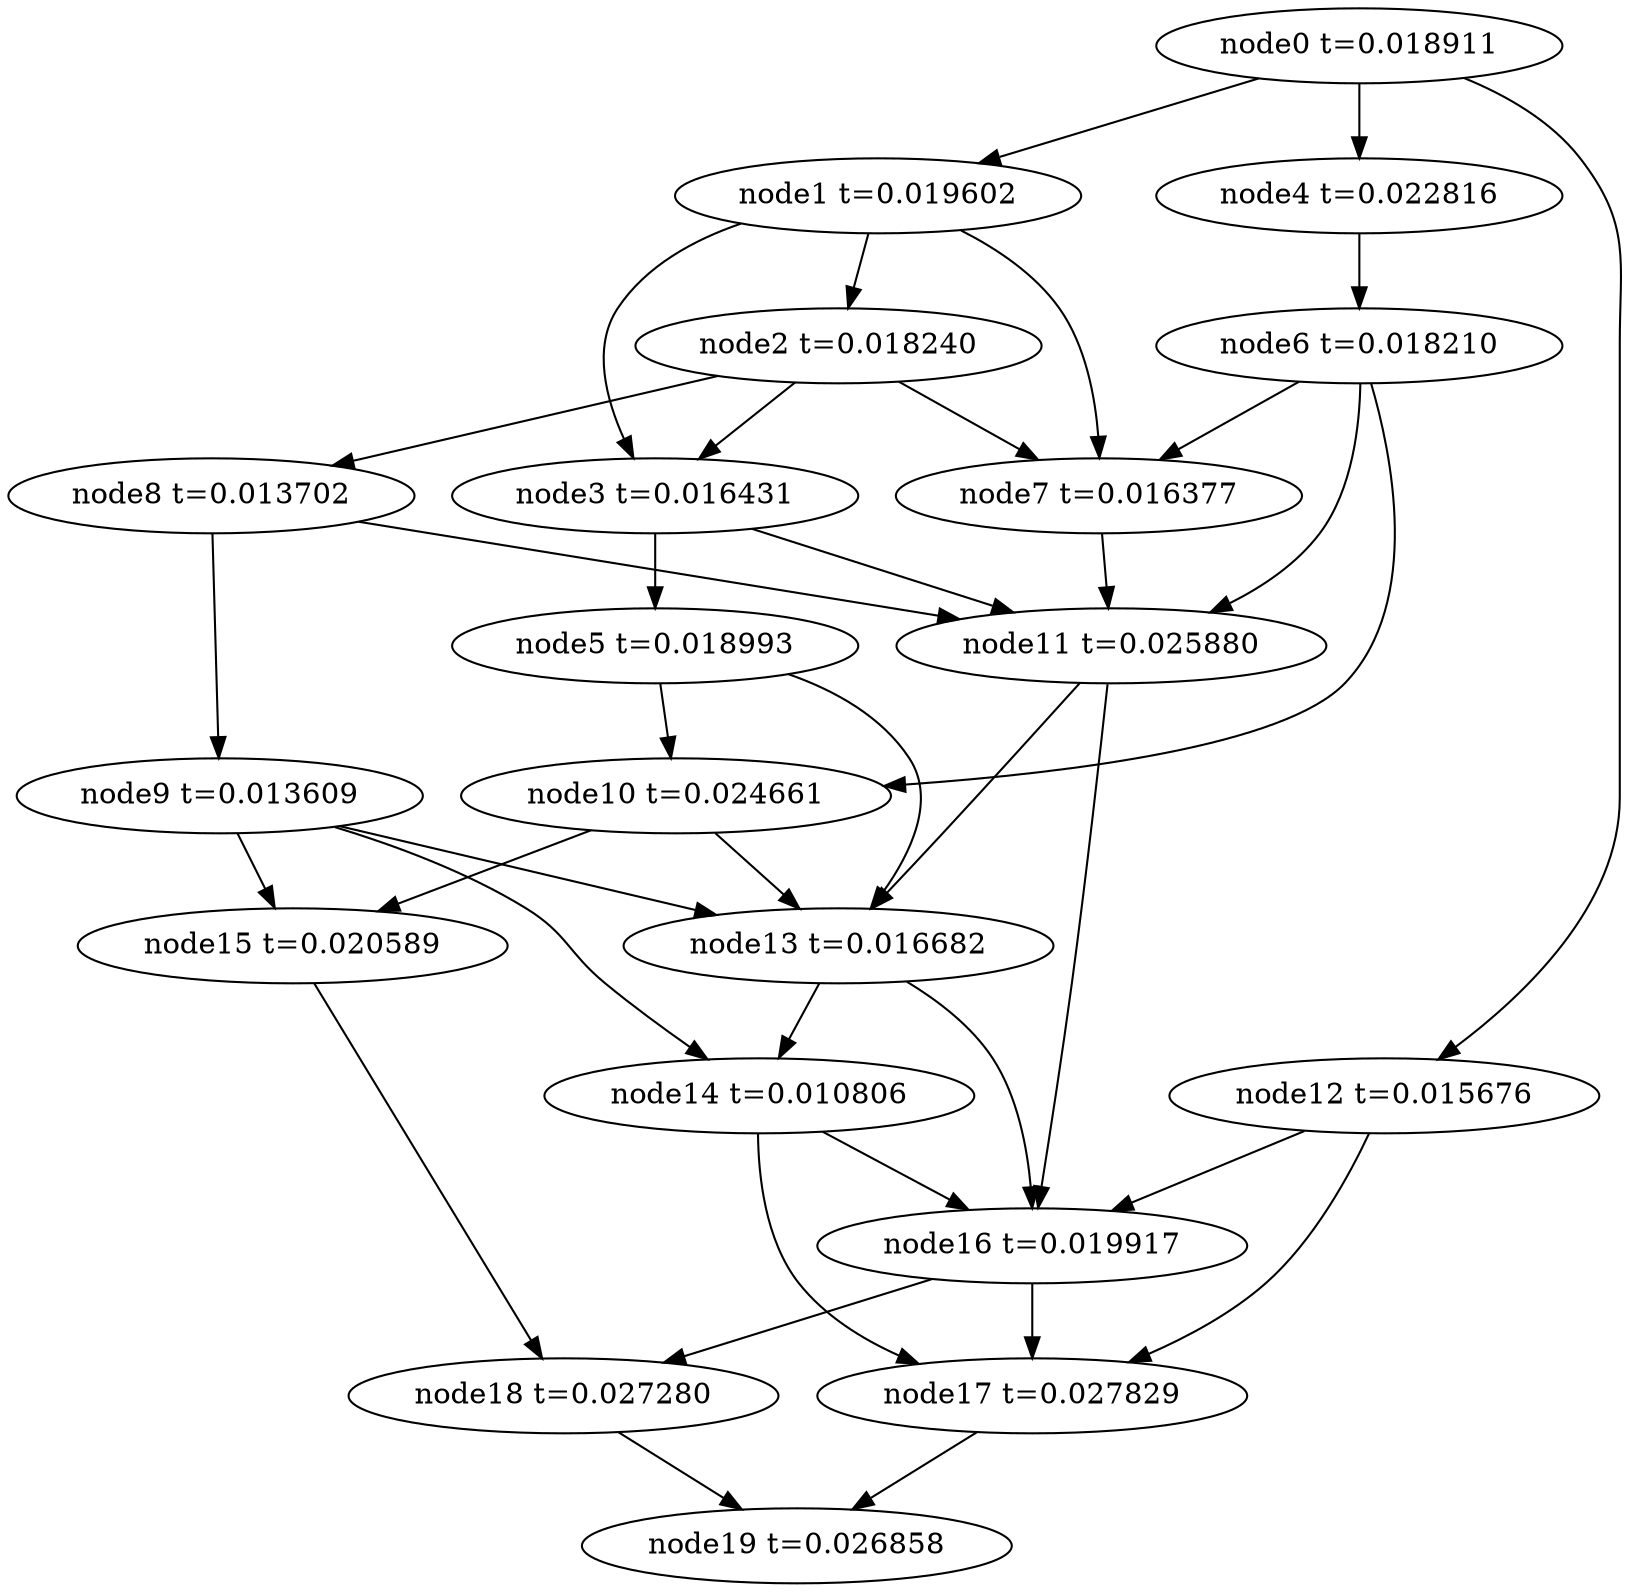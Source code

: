 digraph g{
	node19[label="node19 t=0.026858"]
	node18 -> node19
	node18[label="node18 t=0.027280"];
	node17 -> node19
	node17[label="node17 t=0.027829"];
	node16 -> node18
	node16 -> node17
	node16[label="node16 t=0.019917"];
	node15 -> node18
	node15[label="node15 t=0.020589"];
	node14 -> node17
	node14 -> node16
	node14[label="node14 t=0.010806"];
	node13 -> node16
	node13 -> node14
	node13[label="node13 t=0.016682"];
	node12 -> node17
	node12 -> node16
	node12[label="node12 t=0.015676"];
	node11 -> node16
	node11 -> node13
	node11[label="node11 t=0.025880"];
	node10 -> node15
	node10 -> node13
	node10[label="node10 t=0.024661"];
	node9 -> node15
	node9 -> node14
	node9 -> node13
	node9[label="node9 t=0.013609"];
	node8 -> node11
	node8 -> node9
	node8[label="node8 t=0.013702"];
	node7 -> node11
	node7[label="node7 t=0.016377"];
	node6 -> node11
	node6 -> node10
	node6 -> node7
	node6[label="node6 t=0.018210"];
	node5 -> node13
	node5 -> node10
	node5[label="node5 t=0.018993"];
	node4 -> node6
	node4[label="node4 t=0.022816"];
	node3 -> node11
	node3 -> node5
	node3[label="node3 t=0.016431"];
	node2 -> node8
	node2 -> node7
	node2 -> node3
	node2[label="node2 t=0.018240"];
	node1 -> node7
	node1 -> node3
	node1 -> node2
	node1[label="node1 t=0.019602"];
	node0 -> node12
	node0 -> node4
	node0 -> node1
	node0[label="node0 t=0.018911"];
}
